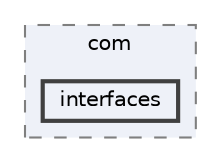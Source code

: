 digraph "src/main/java/com/interfaces"
{
 // LATEX_PDF_SIZE
  bgcolor="transparent";
  edge [fontname=Helvetica,fontsize=10,labelfontname=Helvetica,labelfontsize=10];
  node [fontname=Helvetica,fontsize=10,shape=box,height=0.2,width=0.4];
  compound=true
  subgraph clusterdir_aa43b82efe89ebf4c1a77c075a77d09f {
    graph [ bgcolor="#eef1f8", pencolor="grey50", label="com", fontname=Helvetica,fontsize=10 style="filled,dashed", URL="dir_aa43b82efe89ebf4c1a77c075a77d09f.html",tooltip=""]
  dir_6368ddc04173f7985c0555624d91463c [label="interfaces", fillcolor="#eef1f8", color="grey25", style="filled,bold", URL="dir_6368ddc04173f7985c0555624d91463c.html",tooltip=""];
  }
}
